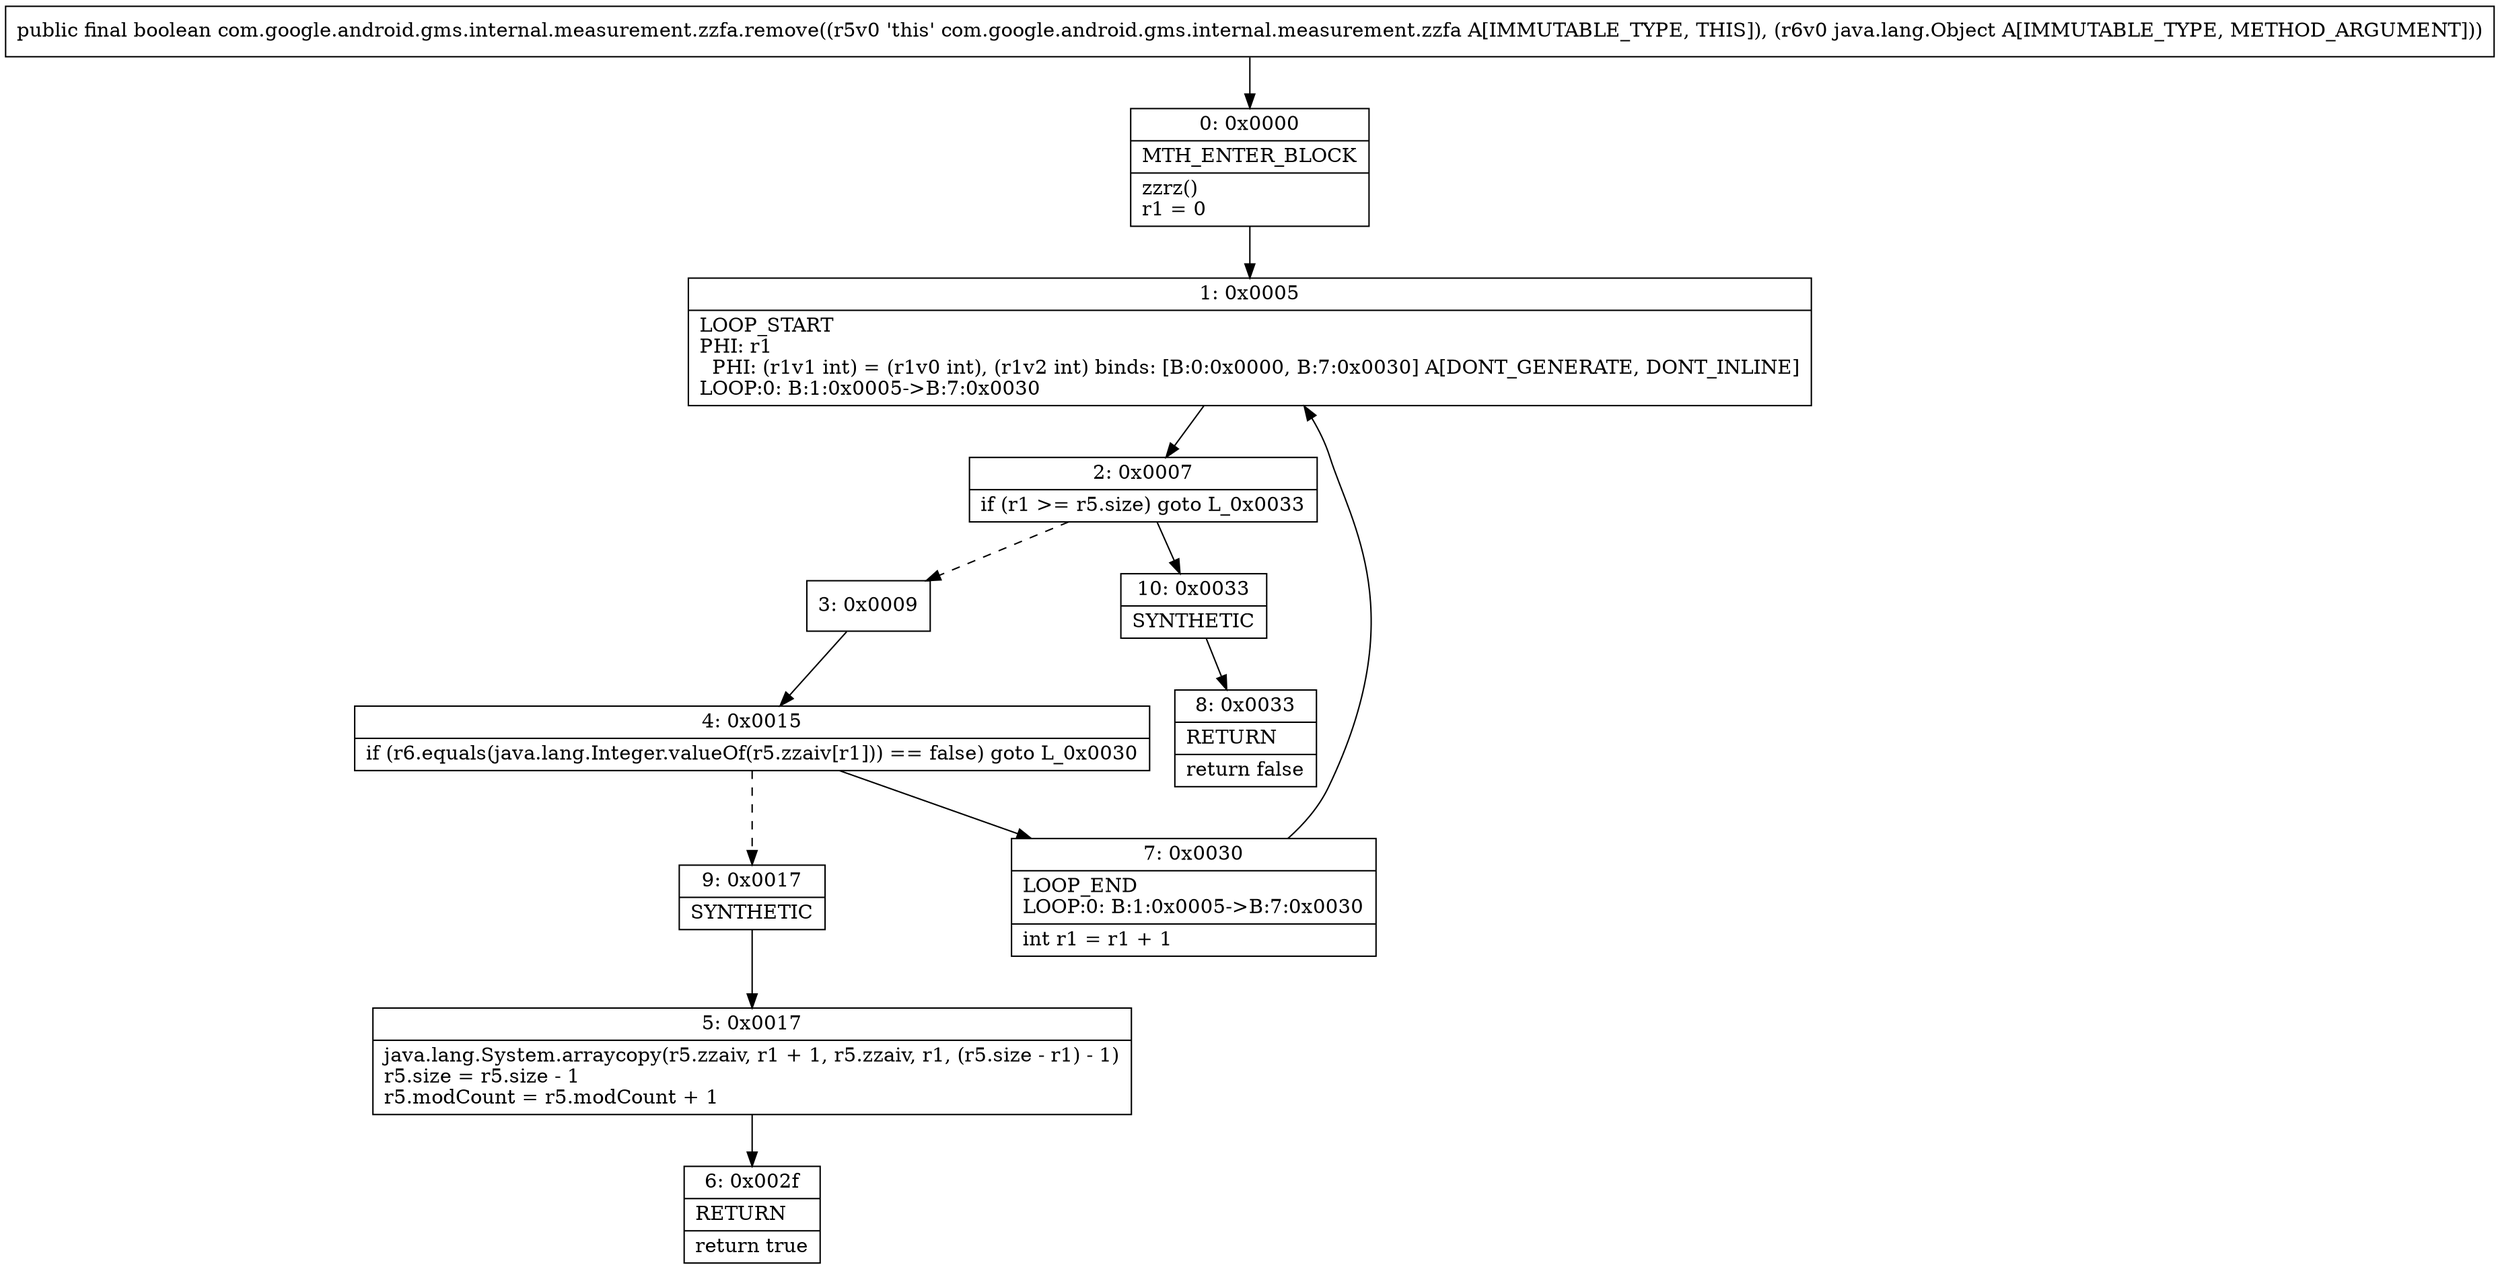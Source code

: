 digraph "CFG forcom.google.android.gms.internal.measurement.zzfa.remove(Ljava\/lang\/Object;)Z" {
Node_0 [shape=record,label="{0\:\ 0x0000|MTH_ENTER_BLOCK\l|zzrz()\lr1 = 0\l}"];
Node_1 [shape=record,label="{1\:\ 0x0005|LOOP_START\lPHI: r1 \l  PHI: (r1v1 int) = (r1v0 int), (r1v2 int) binds: [B:0:0x0000, B:7:0x0030] A[DONT_GENERATE, DONT_INLINE]\lLOOP:0: B:1:0x0005\-\>B:7:0x0030\l}"];
Node_2 [shape=record,label="{2\:\ 0x0007|if (r1 \>= r5.size) goto L_0x0033\l}"];
Node_3 [shape=record,label="{3\:\ 0x0009}"];
Node_4 [shape=record,label="{4\:\ 0x0015|if (r6.equals(java.lang.Integer.valueOf(r5.zzaiv[r1])) == false) goto L_0x0030\l}"];
Node_5 [shape=record,label="{5\:\ 0x0017|java.lang.System.arraycopy(r5.zzaiv, r1 + 1, r5.zzaiv, r1, (r5.size \- r1) \- 1)\lr5.size = r5.size \- 1\lr5.modCount = r5.modCount + 1\l}"];
Node_6 [shape=record,label="{6\:\ 0x002f|RETURN\l|return true\l}"];
Node_7 [shape=record,label="{7\:\ 0x0030|LOOP_END\lLOOP:0: B:1:0x0005\-\>B:7:0x0030\l|int r1 = r1 + 1\l}"];
Node_8 [shape=record,label="{8\:\ 0x0033|RETURN\l|return false\l}"];
Node_9 [shape=record,label="{9\:\ 0x0017|SYNTHETIC\l}"];
Node_10 [shape=record,label="{10\:\ 0x0033|SYNTHETIC\l}"];
MethodNode[shape=record,label="{public final boolean com.google.android.gms.internal.measurement.zzfa.remove((r5v0 'this' com.google.android.gms.internal.measurement.zzfa A[IMMUTABLE_TYPE, THIS]), (r6v0 java.lang.Object A[IMMUTABLE_TYPE, METHOD_ARGUMENT])) }"];
MethodNode -> Node_0;
Node_0 -> Node_1;
Node_1 -> Node_2;
Node_2 -> Node_3[style=dashed];
Node_2 -> Node_10;
Node_3 -> Node_4;
Node_4 -> Node_7;
Node_4 -> Node_9[style=dashed];
Node_5 -> Node_6;
Node_7 -> Node_1;
Node_9 -> Node_5;
Node_10 -> Node_8;
}

